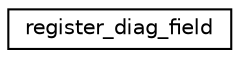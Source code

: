 digraph "Graphical Class Hierarchy"
{
 // INTERACTIVE_SVG=YES
 // LATEX_PDF_SIZE
  edge [fontname="Helvetica",fontsize="10",labelfontname="Helvetica",labelfontsize="10"];
  node [fontname="Helvetica",fontsize="10",shape=record];
  rankdir="LR";
  Node0 [label="register_diag_field",height=0.2,width=0.4,color="black", fillcolor="white", style="filled",URL="$interfacediag__manager__mod_1_1register__diag__field.html",tooltip="Register a diagnostic field for a given module."];
}
